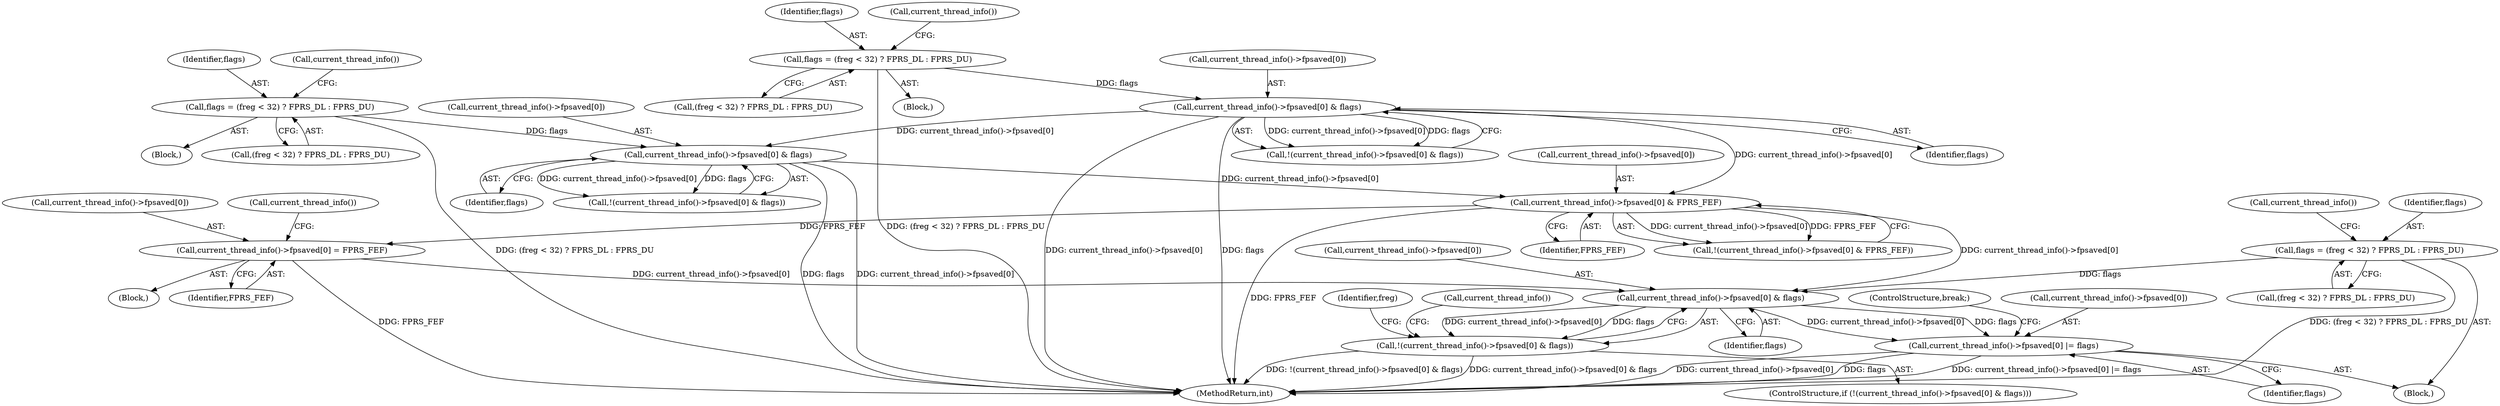 digraph "0_linux_a8b0ca17b80e92faab46ee7179ba9e99ccb61233_42@API" {
"1001331" [label="(Call,current_thread_info()->fpsaved[0] & flags)"];
"1001307" [label="(Call,current_thread_info()->fpsaved[0] & FPRS_FEF)"];
"1001113" [label="(Call,current_thread_info()->fpsaved[0] & flags)"];
"1001103" [label="(Call,flags = (freg < 32) ? FPRS_DL : FPRS_DU)"];
"1001208" [label="(Call,current_thread_info()->fpsaved[0] & flags)"];
"1001198" [label="(Call,flags = (freg < 32) ? FPRS_DL : FPRS_DU)"];
"1001315" [label="(Call,current_thread_info()->fpsaved[0] = FPRS_FEF)"];
"1001297" [label="(Call,flags = (freg < 32) ? FPRS_DL : FPRS_DU)"];
"1001330" [label="(Call,!(current_thread_info()->fpsaved[0] & flags))"];
"1001364" [label="(Call,current_thread_info()->fpsaved[0] |= flags)"];
"1001199" [label="(Identifier,flags)"];
"1001207" [label="(Call,!(current_thread_info()->fpsaved[0] & flags))"];
"1001316" [label="(Call,current_thread_info()->fpsaved[0])"];
"1001364" [label="(Call,current_thread_info()->fpsaved[0] |= flags)"];
"1001200" [label="(Call,(freg < 32) ? FPRS_DL : FPRS_DU)"];
"1001341" [label="(Identifier,freg)"];
"1001894" [label="(MethodReturn,int)"];
"1001214" [label="(Identifier,flags)"];
"1001330" [label="(Call,!(current_thread_info()->fpsaved[0] & flags))"];
"1001315" [label="(Call,current_thread_info()->fpsaved[0] = FPRS_FEF)"];
"1001325" [label="(Call,current_thread_info())"];
"1001321" [label="(Identifier,FPRS_FEF)"];
"1001299" [label="(Call,(freg < 32) ? FPRS_DL : FPRS_DU)"];
"1001337" [label="(Identifier,flags)"];
"1001063" [label="(Block,)"];
"1001209" [label="(Call,current_thread_info()->fpsaved[0])"];
"1001314" [label="(Block,)"];
"1001308" [label="(Call,current_thread_info()->fpsaved[0])"];
"1001298" [label="(Identifier,flags)"];
"1001158" [label="(Block,)"];
"1001119" [label="(Identifier,flags)"];
"1001104" [label="(Identifier,flags)"];
"1001198" [label="(Call,flags = (freg < 32) ? FPRS_DL : FPRS_DU)"];
"1001329" [label="(ControlStructure,if (!(current_thread_info()->fpsaved[0] & flags)))"];
"1001211" [label="(Call,current_thread_info())"];
"1001208" [label="(Call,current_thread_info()->fpsaved[0] & flags)"];
"1001257" [label="(Block,)"];
"1001307" [label="(Call,current_thread_info()->fpsaved[0] & FPRS_FEF)"];
"1001297" [label="(Call,flags = (freg < 32) ? FPRS_DL : FPRS_DU)"];
"1001103" [label="(Call,flags = (freg < 32) ? FPRS_DL : FPRS_DU)"];
"1001310" [label="(Call,current_thread_info())"];
"1001332" [label="(Call,current_thread_info()->fpsaved[0])"];
"1001114" [label="(Call,current_thread_info()->fpsaved[0])"];
"1001367" [label="(Call,current_thread_info())"];
"1001313" [label="(Identifier,FPRS_FEF)"];
"1001105" [label="(Call,(freg < 32) ? FPRS_DL : FPRS_DU)"];
"1001306" [label="(Call,!(current_thread_info()->fpsaved[0] & FPRS_FEF))"];
"1001116" [label="(Call,current_thread_info())"];
"1001112" [label="(Call,!(current_thread_info()->fpsaved[0] & flags))"];
"1001371" [label="(ControlStructure,break;)"];
"1001113" [label="(Call,current_thread_info()->fpsaved[0] & flags)"];
"1001365" [label="(Call,current_thread_info()->fpsaved[0])"];
"1001370" [label="(Identifier,flags)"];
"1001331" [label="(Call,current_thread_info()->fpsaved[0] & flags)"];
"1001331" -> "1001330"  [label="AST: "];
"1001331" -> "1001337"  [label="CFG: "];
"1001332" -> "1001331"  [label="AST: "];
"1001337" -> "1001331"  [label="AST: "];
"1001330" -> "1001331"  [label="CFG: "];
"1001331" -> "1001330"  [label="DDG: current_thread_info()->fpsaved[0]"];
"1001331" -> "1001330"  [label="DDG: flags"];
"1001307" -> "1001331"  [label="DDG: current_thread_info()->fpsaved[0]"];
"1001315" -> "1001331"  [label="DDG: current_thread_info()->fpsaved[0]"];
"1001297" -> "1001331"  [label="DDG: flags"];
"1001331" -> "1001364"  [label="DDG: current_thread_info()->fpsaved[0]"];
"1001331" -> "1001364"  [label="DDG: flags"];
"1001307" -> "1001306"  [label="AST: "];
"1001307" -> "1001313"  [label="CFG: "];
"1001308" -> "1001307"  [label="AST: "];
"1001313" -> "1001307"  [label="AST: "];
"1001306" -> "1001307"  [label="CFG: "];
"1001307" -> "1001894"  [label="DDG: FPRS_FEF"];
"1001307" -> "1001306"  [label="DDG: current_thread_info()->fpsaved[0]"];
"1001307" -> "1001306"  [label="DDG: FPRS_FEF"];
"1001113" -> "1001307"  [label="DDG: current_thread_info()->fpsaved[0]"];
"1001208" -> "1001307"  [label="DDG: current_thread_info()->fpsaved[0]"];
"1001307" -> "1001315"  [label="DDG: FPRS_FEF"];
"1001113" -> "1001112"  [label="AST: "];
"1001113" -> "1001119"  [label="CFG: "];
"1001114" -> "1001113"  [label="AST: "];
"1001119" -> "1001113"  [label="AST: "];
"1001112" -> "1001113"  [label="CFG: "];
"1001113" -> "1001894"  [label="DDG: current_thread_info()->fpsaved[0]"];
"1001113" -> "1001894"  [label="DDG: flags"];
"1001113" -> "1001112"  [label="DDG: current_thread_info()->fpsaved[0]"];
"1001113" -> "1001112"  [label="DDG: flags"];
"1001103" -> "1001113"  [label="DDG: flags"];
"1001113" -> "1001208"  [label="DDG: current_thread_info()->fpsaved[0]"];
"1001103" -> "1001063"  [label="AST: "];
"1001103" -> "1001105"  [label="CFG: "];
"1001104" -> "1001103"  [label="AST: "];
"1001105" -> "1001103"  [label="AST: "];
"1001116" -> "1001103"  [label="CFG: "];
"1001103" -> "1001894"  [label="DDG: (freg < 32) ? FPRS_DL : FPRS_DU"];
"1001208" -> "1001207"  [label="AST: "];
"1001208" -> "1001214"  [label="CFG: "];
"1001209" -> "1001208"  [label="AST: "];
"1001214" -> "1001208"  [label="AST: "];
"1001207" -> "1001208"  [label="CFG: "];
"1001208" -> "1001894"  [label="DDG: current_thread_info()->fpsaved[0]"];
"1001208" -> "1001894"  [label="DDG: flags"];
"1001208" -> "1001207"  [label="DDG: current_thread_info()->fpsaved[0]"];
"1001208" -> "1001207"  [label="DDG: flags"];
"1001198" -> "1001208"  [label="DDG: flags"];
"1001198" -> "1001158"  [label="AST: "];
"1001198" -> "1001200"  [label="CFG: "];
"1001199" -> "1001198"  [label="AST: "];
"1001200" -> "1001198"  [label="AST: "];
"1001211" -> "1001198"  [label="CFG: "];
"1001198" -> "1001894"  [label="DDG: (freg < 32) ? FPRS_DL : FPRS_DU"];
"1001315" -> "1001314"  [label="AST: "];
"1001315" -> "1001321"  [label="CFG: "];
"1001316" -> "1001315"  [label="AST: "];
"1001321" -> "1001315"  [label="AST: "];
"1001325" -> "1001315"  [label="CFG: "];
"1001315" -> "1001894"  [label="DDG: FPRS_FEF"];
"1001297" -> "1001257"  [label="AST: "];
"1001297" -> "1001299"  [label="CFG: "];
"1001298" -> "1001297"  [label="AST: "];
"1001299" -> "1001297"  [label="AST: "];
"1001310" -> "1001297"  [label="CFG: "];
"1001297" -> "1001894"  [label="DDG: (freg < 32) ? FPRS_DL : FPRS_DU"];
"1001330" -> "1001329"  [label="AST: "];
"1001341" -> "1001330"  [label="CFG: "];
"1001367" -> "1001330"  [label="CFG: "];
"1001330" -> "1001894"  [label="DDG: !(current_thread_info()->fpsaved[0] & flags)"];
"1001330" -> "1001894"  [label="DDG: current_thread_info()->fpsaved[0] & flags"];
"1001364" -> "1001257"  [label="AST: "];
"1001364" -> "1001370"  [label="CFG: "];
"1001365" -> "1001364"  [label="AST: "];
"1001370" -> "1001364"  [label="AST: "];
"1001371" -> "1001364"  [label="CFG: "];
"1001364" -> "1001894"  [label="DDG: current_thread_info()->fpsaved[0] |= flags"];
"1001364" -> "1001894"  [label="DDG: current_thread_info()->fpsaved[0]"];
"1001364" -> "1001894"  [label="DDG: flags"];
}
